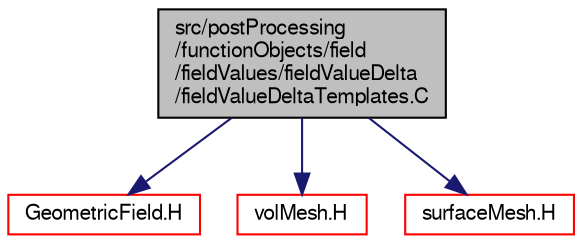 digraph "src/postProcessing/functionObjects/field/fieldValues/fieldValueDelta/fieldValueDeltaTemplates.C"
{
  bgcolor="transparent";
  edge [fontname="FreeSans",fontsize="10",labelfontname="FreeSans",labelfontsize="10"];
  node [fontname="FreeSans",fontsize="10",shape=record];
  Node0 [label="src/postProcessing\l/functionObjects/field\l/fieldValues/fieldValueDelta\l/fieldValueDeltaTemplates.C",height=0.2,width=0.4,color="black", fillcolor="grey75", style="filled", fontcolor="black"];
  Node0 -> Node1 [color="midnightblue",fontsize="10",style="solid",fontname="FreeSans"];
  Node1 [label="GeometricField.H",height=0.2,width=0.4,color="red",URL="$a09809.html"];
  Node0 -> Node153 [color="midnightblue",fontsize="10",style="solid",fontname="FreeSans"];
  Node153 [label="volMesh.H",height=0.2,width=0.4,color="red",URL="$a04346.html"];
  Node0 -> Node289 [color="midnightblue",fontsize="10",style="solid",fontname="FreeSans"];
  Node289 [label="surfaceMesh.H",height=0.2,width=0.4,color="red",URL="$a04343.html"];
}
